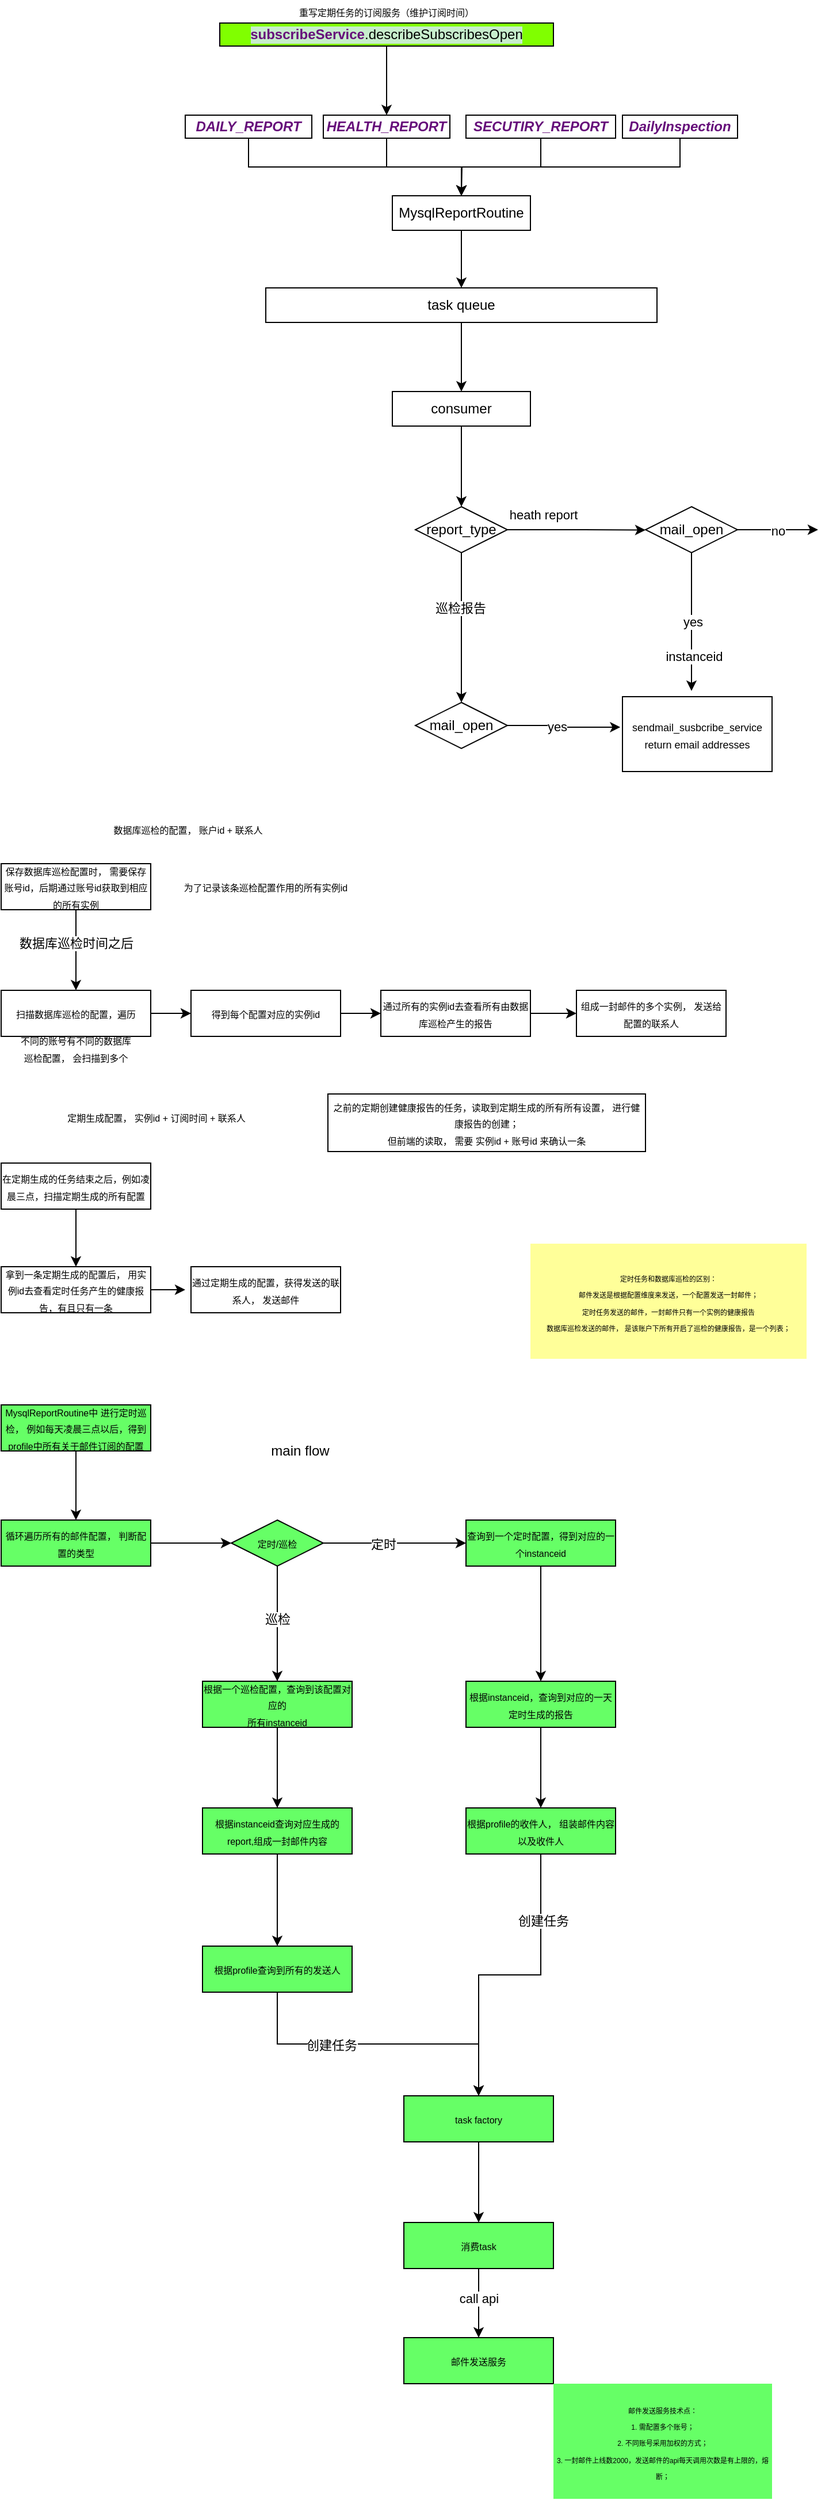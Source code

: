 <mxfile version="13.5.5" type="github">
  <diagram id="C5RBs43oDa-KdzZeNtuy" name="Page-1">
    <mxGraphModel dx="742" dy="1586" grid="1" gridSize="10" guides="1" tooltips="1" connect="1" arrows="1" fold="1" page="1" pageScale="1" pageWidth="827" pageHeight="1169" math="0" shadow="0">
      <root>
        <mxCell id="WIyWlLk6GJQsqaUBKTNV-0" />
        <mxCell id="WIyWlLk6GJQsqaUBKTNV-1" parent="WIyWlLk6GJQsqaUBKTNV-0" />
        <mxCell id="TqVi8izwRz0PIjWKsdhe-3" style="edgeStyle=orthogonalEdgeStyle;rounded=0;orthogonalLoop=1;jettySize=auto;html=1;exitX=0.5;exitY=1;exitDx=0;exitDy=0;entryX=0.5;entryY=0;entryDx=0;entryDy=0;" edge="1" parent="WIyWlLk6GJQsqaUBKTNV-1" source="TqVi8izwRz0PIjWKsdhe-0" target="TqVi8izwRz0PIjWKsdhe-2">
          <mxGeometry relative="1" as="geometry">
            <mxPoint x="330.111" y="220" as="targetPoint" />
            <Array as="points" />
          </mxGeometry>
        </mxCell>
        <mxCell id="TqVi8izwRz0PIjWKsdhe-0" value="MysqlReportRoutine" style="rounded=0;whiteSpace=wrap;html=1;" vertex="1" parent="WIyWlLk6GJQsqaUBKTNV-1">
          <mxGeometry x="350" y="150" width="120" height="30" as="geometry" />
        </mxCell>
        <mxCell id="TqVi8izwRz0PIjWKsdhe-18" style="edgeStyle=orthogonalEdgeStyle;rounded=0;orthogonalLoop=1;jettySize=auto;html=1;exitX=0.5;exitY=1;exitDx=0;exitDy=0;entryX=0.5;entryY=0;entryDx=0;entryDy=0;" edge="1" parent="WIyWlLk6GJQsqaUBKTNV-1" source="TqVi8izwRz0PIjWKsdhe-2" target="TqVi8izwRz0PIjWKsdhe-17">
          <mxGeometry relative="1" as="geometry" />
        </mxCell>
        <mxCell id="TqVi8izwRz0PIjWKsdhe-2" value="task queue" style="rounded=0;whiteSpace=wrap;html=1;" vertex="1" parent="WIyWlLk6GJQsqaUBKTNV-1">
          <mxGeometry x="240" y="230" width="340" height="30" as="geometry" />
        </mxCell>
        <mxCell id="TqVi8izwRz0PIjWKsdhe-12" style="edgeStyle=orthogonalEdgeStyle;rounded=0;orthogonalLoop=1;jettySize=auto;html=1;exitX=0.5;exitY=1;exitDx=0;exitDy=0;entryX=0.5;entryY=0;entryDx=0;entryDy=0;" edge="1" parent="WIyWlLk6GJQsqaUBKTNV-1" source="TqVi8izwRz0PIjWKsdhe-4" target="TqVi8izwRz0PIjWKsdhe-0">
          <mxGeometry relative="1" as="geometry" />
        </mxCell>
        <mxCell id="TqVi8izwRz0PIjWKsdhe-4" value="&lt;font color=&quot;#660e7a&quot;&gt;&lt;b&gt;&lt;i&gt;DAILY_REPORT&lt;/i&gt;&lt;/b&gt;&lt;/font&gt;" style="rounded=0;whiteSpace=wrap;html=1;" vertex="1" parent="WIyWlLk6GJQsqaUBKTNV-1">
          <mxGeometry x="170" y="80" width="110" height="20" as="geometry" />
        </mxCell>
        <mxCell id="TqVi8izwRz0PIjWKsdhe-15" style="edgeStyle=orthogonalEdgeStyle;rounded=0;orthogonalLoop=1;jettySize=auto;html=1;exitX=0.5;exitY=1;exitDx=0;exitDy=0;" edge="1" parent="WIyWlLk6GJQsqaUBKTNV-1" source="TqVi8izwRz0PIjWKsdhe-5" target="TqVi8izwRz0PIjWKsdhe-0">
          <mxGeometry relative="1" as="geometry" />
        </mxCell>
        <mxCell id="TqVi8izwRz0PIjWKsdhe-5" value="&lt;font color=&quot;#660e7a&quot;&gt;&lt;b&gt;&lt;i&gt;DailyInspection&lt;/i&gt;&lt;/b&gt;&lt;/font&gt;" style="rounded=0;whiteSpace=wrap;html=1;" vertex="1" parent="WIyWlLk6GJQsqaUBKTNV-1">
          <mxGeometry x="550" y="80" width="100" height="20" as="geometry" />
        </mxCell>
        <mxCell id="TqVi8izwRz0PIjWKsdhe-13" style="edgeStyle=orthogonalEdgeStyle;rounded=0;orthogonalLoop=1;jettySize=auto;html=1;exitX=0.5;exitY=1;exitDx=0;exitDy=0;" edge="1" parent="WIyWlLk6GJQsqaUBKTNV-1" source="TqVi8izwRz0PIjWKsdhe-6">
          <mxGeometry relative="1" as="geometry">
            <mxPoint x="410" y="150" as="targetPoint" />
          </mxGeometry>
        </mxCell>
        <mxCell id="TqVi8izwRz0PIjWKsdhe-6" value="&lt;font color=&quot;#660e7a&quot;&gt;&lt;b&gt;&lt;i&gt;HEALTH_REPORT&lt;/i&gt;&lt;/b&gt;&lt;/font&gt;" style="rounded=0;whiteSpace=wrap;html=1;" vertex="1" parent="WIyWlLk6GJQsqaUBKTNV-1">
          <mxGeometry x="290" y="80" width="110" height="20" as="geometry" />
        </mxCell>
        <mxCell id="TqVi8izwRz0PIjWKsdhe-14" style="edgeStyle=orthogonalEdgeStyle;rounded=0;orthogonalLoop=1;jettySize=auto;html=1;exitX=0.5;exitY=1;exitDx=0;exitDy=0;" edge="1" parent="WIyWlLk6GJQsqaUBKTNV-1" source="TqVi8izwRz0PIjWKsdhe-7" target="TqVi8izwRz0PIjWKsdhe-0">
          <mxGeometry relative="1" as="geometry">
            <mxPoint x="410" y="140" as="targetPoint" />
          </mxGeometry>
        </mxCell>
        <mxCell id="TqVi8izwRz0PIjWKsdhe-7" value="&lt;font color=&quot;#660e7a&quot;&gt;&lt;b&gt;&lt;i&gt;SECUTIRY_REPORT&lt;/i&gt;&lt;/b&gt;&lt;/font&gt;" style="rounded=0;whiteSpace=wrap;html=1;" vertex="1" parent="WIyWlLk6GJQsqaUBKTNV-1">
          <mxGeometry x="414" y="80" width="130" height="20" as="geometry" />
        </mxCell>
        <mxCell id="TqVi8izwRz0PIjWKsdhe-10" style="edgeStyle=orthogonalEdgeStyle;rounded=0;orthogonalLoop=1;jettySize=auto;html=1;exitX=0.5;exitY=1;exitDx=0;exitDy=0;entryX=0.5;entryY=0;entryDx=0;entryDy=0;" edge="1" parent="WIyWlLk6GJQsqaUBKTNV-1" source="TqVi8izwRz0PIjWKsdhe-9" target="TqVi8izwRz0PIjWKsdhe-6">
          <mxGeometry relative="1" as="geometry" />
        </mxCell>
        <mxCell id="TqVi8izwRz0PIjWKsdhe-9" value="&lt;pre style=&quot;background-color: rgb(199 , 237 , 204)&quot;&gt;&lt;font face=&quot;Helvetica&quot; style=&quot;font-size: 12px&quot;&gt;&lt;span style=&quot;color: rgb(102 , 14 , 122) ; font-weight: bold&quot;&gt;subscribeService&lt;/span&gt;.describeSubscribesOpen&lt;/font&gt;&lt;/pre&gt;" style="rounded=0;whiteSpace=wrap;html=1;fillColor=#80FF00;" vertex="1" parent="WIyWlLk6GJQsqaUBKTNV-1">
          <mxGeometry x="200" width="290" height="20" as="geometry" />
        </mxCell>
        <mxCell id="TqVi8izwRz0PIjWKsdhe-11" value="&lt;font style=&quot;font-size: 8px&quot;&gt;重写定期任务的订阅服务（维护订阅时间）&lt;/font&gt;" style="text;html=1;strokeColor=none;fillColor=none;align=center;verticalAlign=middle;whiteSpace=wrap;rounded=0;" vertex="1" parent="WIyWlLk6GJQsqaUBKTNV-1">
          <mxGeometry x="260" y="-20" width="170" height="20" as="geometry" />
        </mxCell>
        <mxCell id="TqVi8izwRz0PIjWKsdhe-20" style="edgeStyle=orthogonalEdgeStyle;rounded=0;orthogonalLoop=1;jettySize=auto;html=1;exitX=0.5;exitY=1;exitDx=0;exitDy=0;entryX=0.5;entryY=0;entryDx=0;entryDy=0;" edge="1" parent="WIyWlLk6GJQsqaUBKTNV-1" source="TqVi8izwRz0PIjWKsdhe-17" target="TqVi8izwRz0PIjWKsdhe-19">
          <mxGeometry relative="1" as="geometry" />
        </mxCell>
        <mxCell id="TqVi8izwRz0PIjWKsdhe-17" value="consumer" style="rounded=0;whiteSpace=wrap;html=1;" vertex="1" parent="WIyWlLk6GJQsqaUBKTNV-1">
          <mxGeometry x="350" y="320" width="120" height="30" as="geometry" />
        </mxCell>
        <mxCell id="TqVi8izwRz0PIjWKsdhe-21" style="edgeStyle=orthogonalEdgeStyle;rounded=0;orthogonalLoop=1;jettySize=auto;html=1;exitX=0.5;exitY=1;exitDx=0;exitDy=0;" edge="1" parent="WIyWlLk6GJQsqaUBKTNV-1" source="TqVi8izwRz0PIjWKsdhe-19">
          <mxGeometry relative="1" as="geometry">
            <mxPoint x="410" y="590" as="targetPoint" />
          </mxGeometry>
        </mxCell>
        <mxCell id="TqVi8izwRz0PIjWKsdhe-24" value="巡检报告" style="edgeLabel;html=1;align=center;verticalAlign=middle;resizable=0;points=[];" vertex="1" connectable="0" parent="TqVi8izwRz0PIjWKsdhe-21">
          <mxGeometry x="-0.265" y="-1" relative="1" as="geometry">
            <mxPoint as="offset" />
          </mxGeometry>
        </mxCell>
        <mxCell id="TqVi8izwRz0PIjWKsdhe-27" style="edgeStyle=orthogonalEdgeStyle;rounded=0;orthogonalLoop=1;jettySize=auto;html=1;exitX=1;exitY=0.5;exitDx=0;exitDy=0;" edge="1" parent="WIyWlLk6GJQsqaUBKTNV-1" source="TqVi8izwRz0PIjWKsdhe-19">
          <mxGeometry relative="1" as="geometry">
            <mxPoint x="570" y="440.286" as="targetPoint" />
          </mxGeometry>
        </mxCell>
        <mxCell id="TqVi8izwRz0PIjWKsdhe-28" value="heath report" style="edgeLabel;html=1;align=center;verticalAlign=middle;resizable=0;points=[];" vertex="1" connectable="0" parent="TqVi8izwRz0PIjWKsdhe-27">
          <mxGeometry x="0.002" y="-14" relative="1" as="geometry">
            <mxPoint x="-15" y="-14" as="offset" />
          </mxGeometry>
        </mxCell>
        <mxCell id="TqVi8izwRz0PIjWKsdhe-19" value="report_type" style="rhombus;whiteSpace=wrap;html=1;fillColor=#FFFFFF;" vertex="1" parent="WIyWlLk6GJQsqaUBKTNV-1">
          <mxGeometry x="370" y="420" width="80" height="40" as="geometry" />
        </mxCell>
        <mxCell id="TqVi8izwRz0PIjWKsdhe-30" value="no" style="edgeStyle=orthogonalEdgeStyle;rounded=0;orthogonalLoop=1;jettySize=auto;html=1;" edge="1" parent="WIyWlLk6GJQsqaUBKTNV-1" source="TqVi8izwRz0PIjWKsdhe-29">
          <mxGeometry relative="1" as="geometry">
            <mxPoint x="720" y="440" as="targetPoint" />
          </mxGeometry>
        </mxCell>
        <mxCell id="TqVi8izwRz0PIjWKsdhe-31" value="yes" style="edgeStyle=orthogonalEdgeStyle;rounded=0;orthogonalLoop=1;jettySize=auto;html=1;exitX=0.5;exitY=1;exitDx=0;exitDy=0;" edge="1" parent="WIyWlLk6GJQsqaUBKTNV-1" source="TqVi8izwRz0PIjWKsdhe-29">
          <mxGeometry relative="1" as="geometry">
            <mxPoint x="610" y="580" as="targetPoint" />
          </mxGeometry>
        </mxCell>
        <mxCell id="TqVi8izwRz0PIjWKsdhe-38" value="instanceid" style="edgeLabel;html=1;align=center;verticalAlign=middle;resizable=0;points=[];" vertex="1" connectable="0" parent="TqVi8izwRz0PIjWKsdhe-31">
          <mxGeometry x="0.5" y="2" relative="1" as="geometry">
            <mxPoint as="offset" />
          </mxGeometry>
        </mxCell>
        <mxCell id="TqVi8izwRz0PIjWKsdhe-29" value="mail_open" style="rhombus;whiteSpace=wrap;html=1;fillColor=#FFFFFF;" vertex="1" parent="WIyWlLk6GJQsqaUBKTNV-1">
          <mxGeometry x="570" y="420" width="80" height="40" as="geometry" />
        </mxCell>
        <mxCell id="TqVi8izwRz0PIjWKsdhe-36" style="edgeStyle=orthogonalEdgeStyle;rounded=0;orthogonalLoop=1;jettySize=auto;html=1;exitX=1;exitY=0.5;exitDx=0;exitDy=0;entryX=-0.014;entryY=0.407;entryDx=0;entryDy=0;entryPerimeter=0;" edge="1" parent="WIyWlLk6GJQsqaUBKTNV-1" source="TqVi8izwRz0PIjWKsdhe-32" target="TqVi8izwRz0PIjWKsdhe-35">
          <mxGeometry relative="1" as="geometry" />
        </mxCell>
        <mxCell id="TqVi8izwRz0PIjWKsdhe-37" value="yes" style="edgeLabel;html=1;align=center;verticalAlign=middle;resizable=0;points=[];" vertex="1" connectable="0" parent="TqVi8izwRz0PIjWKsdhe-36">
          <mxGeometry x="-0.133" y="-1" relative="1" as="geometry">
            <mxPoint as="offset" />
          </mxGeometry>
        </mxCell>
        <mxCell id="TqVi8izwRz0PIjWKsdhe-32" value="mail_open" style="rhombus;whiteSpace=wrap;html=1;fillColor=#FFFFFF;" vertex="1" parent="WIyWlLk6GJQsqaUBKTNV-1">
          <mxGeometry x="370" y="590" width="80" height="40" as="geometry" />
        </mxCell>
        <mxCell id="TqVi8izwRz0PIjWKsdhe-35" value="&lt;font style=&quot;font-size: 9px&quot;&gt;sendmail_susbcribe_service&lt;br&gt;return email addresses&lt;br&gt;&lt;/font&gt;" style="rounded=0;whiteSpace=wrap;html=1;fillColor=#FFFFFF;" vertex="1" parent="WIyWlLk6GJQsqaUBKTNV-1">
          <mxGeometry x="550" y="585" width="130" height="65" as="geometry" />
        </mxCell>
        <mxCell id="TqVi8izwRz0PIjWKsdhe-45" style="edgeStyle=orthogonalEdgeStyle;rounded=0;orthogonalLoop=1;jettySize=auto;html=1;exitX=1;exitY=0.5;exitDx=0;exitDy=0;entryX=0;entryY=0.5;entryDx=0;entryDy=0;" edge="1" parent="WIyWlLk6GJQsqaUBKTNV-1" source="TqVi8izwRz0PIjWKsdhe-40" target="TqVi8izwRz0PIjWKsdhe-41">
          <mxGeometry relative="1" as="geometry" />
        </mxCell>
        <mxCell id="TqVi8izwRz0PIjWKsdhe-40" value="&lt;font style=&quot;font-size: 8px&quot;&gt;扫描数据库巡检的配置，遍历&lt;/font&gt;" style="rounded=0;whiteSpace=wrap;html=1;fillColor=#FFFFFF;" vertex="1" parent="WIyWlLk6GJQsqaUBKTNV-1">
          <mxGeometry x="10" y="840" width="130" height="40" as="geometry" />
        </mxCell>
        <mxCell id="TqVi8izwRz0PIjWKsdhe-49" style="edgeStyle=orthogonalEdgeStyle;rounded=0;orthogonalLoop=1;jettySize=auto;html=1;" edge="1" parent="WIyWlLk6GJQsqaUBKTNV-1" source="TqVi8izwRz0PIjWKsdhe-41">
          <mxGeometry relative="1" as="geometry">
            <mxPoint x="340" y="860" as="targetPoint" />
          </mxGeometry>
        </mxCell>
        <mxCell id="TqVi8izwRz0PIjWKsdhe-41" value="&lt;font style=&quot;font-size: 8px&quot;&gt;得到每个配置对应的实例id&lt;/font&gt;" style="rounded=0;whiteSpace=wrap;html=1;fillColor=#FFFFFF;" vertex="1" parent="WIyWlLk6GJQsqaUBKTNV-1">
          <mxGeometry x="175" y="840" width="130" height="40" as="geometry" />
        </mxCell>
        <mxCell id="TqVi8izwRz0PIjWKsdhe-43" style="edgeStyle=orthogonalEdgeStyle;rounded=0;orthogonalLoop=1;jettySize=auto;html=1;entryX=0.5;entryY=0;entryDx=0;entryDy=0;" edge="1" parent="WIyWlLk6GJQsqaUBKTNV-1" source="TqVi8izwRz0PIjWKsdhe-42" target="TqVi8izwRz0PIjWKsdhe-40">
          <mxGeometry relative="1" as="geometry" />
        </mxCell>
        <mxCell id="TqVi8izwRz0PIjWKsdhe-44" value="数据库巡检时间之后" style="edgeLabel;html=1;align=center;verticalAlign=middle;resizable=0;points=[];" vertex="1" connectable="0" parent="TqVi8izwRz0PIjWKsdhe-43">
          <mxGeometry x="-0.167" relative="1" as="geometry">
            <mxPoint as="offset" />
          </mxGeometry>
        </mxCell>
        <mxCell id="TqVi8izwRz0PIjWKsdhe-42" value="&lt;font style=&quot;font-size: 8px&quot;&gt;保存数据库巡检配置时， 需要保存账号id，后期通过账号id获取到相应的所有实例&lt;/font&gt;" style="rounded=0;whiteSpace=wrap;html=1;fillColor=#FFFFFF;" vertex="1" parent="WIyWlLk6GJQsqaUBKTNV-1">
          <mxGeometry x="10" y="730" width="130" height="40" as="geometry" />
        </mxCell>
        <mxCell id="TqVi8izwRz0PIjWKsdhe-46" value="&lt;font style=&quot;font-size: 8px&quot;&gt;为了记录该条巡检配置作用的所有实例id&lt;/font&gt;" style="text;html=1;strokeColor=none;fillColor=none;align=center;verticalAlign=middle;whiteSpace=wrap;rounded=0;" vertex="1" parent="WIyWlLk6GJQsqaUBKTNV-1">
          <mxGeometry x="160" y="740" width="160" height="20" as="geometry" />
        </mxCell>
        <mxCell id="TqVi8izwRz0PIjWKsdhe-51" style="edgeStyle=orthogonalEdgeStyle;rounded=0;orthogonalLoop=1;jettySize=auto;html=1;exitX=1;exitY=0.5;exitDx=0;exitDy=0;entryX=0;entryY=0.5;entryDx=0;entryDy=0;" edge="1" parent="WIyWlLk6GJQsqaUBKTNV-1" source="TqVi8izwRz0PIjWKsdhe-47" target="TqVi8izwRz0PIjWKsdhe-50">
          <mxGeometry relative="1" as="geometry" />
        </mxCell>
        <mxCell id="TqVi8izwRz0PIjWKsdhe-47" value="&lt;span style=&quot;font-size: 8px&quot;&gt;通过所有的实例id去查看所有由数据库巡检产生的报告&lt;/span&gt;" style="rounded=0;whiteSpace=wrap;html=1;fillColor=#FFFFFF;" vertex="1" parent="WIyWlLk6GJQsqaUBKTNV-1">
          <mxGeometry x="340" y="840" width="130" height="40" as="geometry" />
        </mxCell>
        <mxCell id="TqVi8izwRz0PIjWKsdhe-50" value="&lt;span style=&quot;font-size: 8px&quot;&gt;组成一封邮件的多个实例， 发送给配置的联系人&lt;/span&gt;" style="rounded=0;whiteSpace=wrap;html=1;fillColor=#FFFFFF;" vertex="1" parent="WIyWlLk6GJQsqaUBKTNV-1">
          <mxGeometry x="510" y="840" width="130" height="40" as="geometry" />
        </mxCell>
        <mxCell id="TqVi8izwRz0PIjWKsdhe-52" value="&lt;font style=&quot;font-size: 8px&quot;&gt;不同的账号有不同的数据库巡检配置， 会扫描到多个&lt;/font&gt;" style="text;html=1;strokeColor=none;fillColor=none;align=center;verticalAlign=middle;whiteSpace=wrap;rounded=0;" vertex="1" parent="WIyWlLk6GJQsqaUBKTNV-1">
          <mxGeometry x="25" y="880" width="100" height="20" as="geometry" />
        </mxCell>
        <mxCell id="TqVi8izwRz0PIjWKsdhe-53" value="&lt;font style=&quot;font-size: 8px&quot;&gt;定期生成配置， 实例id + 订阅时间 + 联系人&lt;/font&gt;" style="text;html=1;strokeColor=none;fillColor=none;align=center;verticalAlign=middle;whiteSpace=wrap;rounded=0;" vertex="1" parent="WIyWlLk6GJQsqaUBKTNV-1">
          <mxGeometry x="20" y="930" width="250" height="40" as="geometry" />
        </mxCell>
        <mxCell id="TqVi8izwRz0PIjWKsdhe-54" value="&lt;font style=&quot;font-size: 8px&quot;&gt;之前的定期创建健康报告的任务，读取到定期生成的所有所有设置， 进行健康报告的创建；&lt;br&gt;但前端的读取， 需要 实例id + 账号id 来确认一条&lt;br&gt;&lt;/font&gt;" style="rounded=0;whiteSpace=wrap;html=1;fillColor=#FFFFFF;" vertex="1" parent="WIyWlLk6GJQsqaUBKTNV-1">
          <mxGeometry x="294" y="930" width="276" height="50" as="geometry" />
        </mxCell>
        <mxCell id="TqVi8izwRz0PIjWKsdhe-55" value="&lt;span style=&quot;font-size: 8px&quot;&gt;数据库巡检的配置， 账户id + 联系人&lt;/span&gt;" style="text;html=1;strokeColor=none;fillColor=none;align=center;verticalAlign=middle;whiteSpace=wrap;rounded=0;" vertex="1" parent="WIyWlLk6GJQsqaUBKTNV-1">
          <mxGeometry x="55" y="690" width="235" height="20" as="geometry" />
        </mxCell>
        <mxCell id="TqVi8izwRz0PIjWKsdhe-61" style="edgeStyle=orthogonalEdgeStyle;rounded=0;orthogonalLoop=1;jettySize=auto;html=1;exitX=0.5;exitY=1;exitDx=0;exitDy=0;" edge="1" parent="WIyWlLk6GJQsqaUBKTNV-1" source="TqVi8izwRz0PIjWKsdhe-57" target="TqVi8izwRz0PIjWKsdhe-58">
          <mxGeometry relative="1" as="geometry" />
        </mxCell>
        <mxCell id="TqVi8izwRz0PIjWKsdhe-57" value="&lt;font style=&quot;font-size: 8px&quot;&gt;在定期生成的任务结束之后，例如凌晨三点，扫描定期生成的所有配置&lt;/font&gt;" style="rounded=0;whiteSpace=wrap;html=1;fillColor=#FFFFFF;" vertex="1" parent="WIyWlLk6GJQsqaUBKTNV-1">
          <mxGeometry x="10" y="990" width="130" height="40" as="geometry" />
        </mxCell>
        <mxCell id="TqVi8izwRz0PIjWKsdhe-62" style="edgeStyle=orthogonalEdgeStyle;rounded=0;orthogonalLoop=1;jettySize=auto;html=1;exitX=1;exitY=0.5;exitDx=0;exitDy=0;" edge="1" parent="WIyWlLk6GJQsqaUBKTNV-1" source="TqVi8izwRz0PIjWKsdhe-58">
          <mxGeometry relative="1" as="geometry">
            <mxPoint x="170" y="1100.286" as="targetPoint" />
          </mxGeometry>
        </mxCell>
        <mxCell id="TqVi8izwRz0PIjWKsdhe-58" value="&lt;font style=&quot;font-size: 8px&quot;&gt;拿到一条定期生成的配置后， 用实例id去查看定时任务产生的健康报告，有且只有一条&lt;/font&gt;" style="rounded=0;whiteSpace=wrap;html=1;fillColor=#FFFFFF;" vertex="1" parent="WIyWlLk6GJQsqaUBKTNV-1">
          <mxGeometry x="10" y="1080" width="130" height="40" as="geometry" />
        </mxCell>
        <mxCell id="TqVi8izwRz0PIjWKsdhe-59" value="&lt;span style=&quot;font-size: 8px&quot;&gt;通过定期生成的配置，获得发送的联系人， 发送邮件&lt;/span&gt;" style="rounded=0;whiteSpace=wrap;html=1;fillColor=#FFFFFF;" vertex="1" parent="WIyWlLk6GJQsqaUBKTNV-1">
          <mxGeometry x="175" y="1080" width="130" height="40" as="geometry" />
        </mxCell>
        <mxCell id="TqVi8izwRz0PIjWKsdhe-63" value="&lt;font&gt;&lt;font style=&quot;font-size: 6px&quot;&gt;定时任务和数据库巡检的区别：&lt;br&gt;邮件发送是根据配置维度来发送，一个配置发送一封邮件；&lt;br&gt;定时任务发送的邮件，一封邮件只有一个实例的健康报告&lt;br&gt;数据库巡检发送的邮件， 是该账户下所有开启了巡检的健康报告，是一个列表；&lt;/font&gt;&lt;br&gt;&lt;/font&gt;" style="text;html=1;strokeColor=none;fillColor=#FFFF99;align=center;verticalAlign=middle;whiteSpace=wrap;rounded=0;" vertex="1" parent="WIyWlLk6GJQsqaUBKTNV-1">
          <mxGeometry x="470" y="1060" width="240" height="100" as="geometry" />
        </mxCell>
        <mxCell id="TqVi8izwRz0PIjWKsdhe-68" style="edgeStyle=orthogonalEdgeStyle;rounded=0;orthogonalLoop=1;jettySize=auto;html=1;entryX=0.5;entryY=0;entryDx=0;entryDy=0;fillColor=#66FF66;" edge="1" parent="WIyWlLk6GJQsqaUBKTNV-1" source="TqVi8izwRz0PIjWKsdhe-66" target="TqVi8izwRz0PIjWKsdhe-67">
          <mxGeometry relative="1" as="geometry">
            <mxPoint x="75" y="1290" as="targetPoint" />
          </mxGeometry>
        </mxCell>
        <mxCell id="TqVi8izwRz0PIjWKsdhe-66" value="&lt;span style=&quot;font-size: 8px&quot;&gt;MysqlReportRoutine中 进行定时巡检， 例如每天凌晨三点以后，得到profile中所有关于邮件订阅的配置&lt;/span&gt;" style="rounded=0;whiteSpace=wrap;html=1;fillColor=#66FF66;" vertex="1" parent="WIyWlLk6GJQsqaUBKTNV-1">
          <mxGeometry x="10" y="1200" width="130" height="40" as="geometry" />
        </mxCell>
        <mxCell id="TqVi8izwRz0PIjWKsdhe-71" style="edgeStyle=orthogonalEdgeStyle;rounded=0;orthogonalLoop=1;jettySize=auto;html=1;exitX=1;exitY=0.5;exitDx=0;exitDy=0;entryX=0;entryY=0.5;entryDx=0;entryDy=0;fillColor=#66FF66;" edge="1" parent="WIyWlLk6GJQsqaUBKTNV-1" source="TqVi8izwRz0PIjWKsdhe-67" target="TqVi8izwRz0PIjWKsdhe-70">
          <mxGeometry relative="1" as="geometry" />
        </mxCell>
        <mxCell id="TqVi8izwRz0PIjWKsdhe-67" value="&lt;span style=&quot;font-size: 8px&quot;&gt;循环遍历所有的邮件配置， 判断配置的类型&lt;/span&gt;" style="rounded=0;whiteSpace=wrap;html=1;fillColor=#66FF66;" vertex="1" parent="WIyWlLk6GJQsqaUBKTNV-1">
          <mxGeometry x="10" y="1300" width="130" height="40" as="geometry" />
        </mxCell>
        <mxCell id="TqVi8izwRz0PIjWKsdhe-73" style="edgeStyle=orthogonalEdgeStyle;rounded=0;orthogonalLoop=1;jettySize=auto;html=1;exitX=0.5;exitY=1;exitDx=0;exitDy=0;entryX=0.5;entryY=0;entryDx=0;entryDy=0;fillColor=#66FF66;" edge="1" parent="WIyWlLk6GJQsqaUBKTNV-1" source="TqVi8izwRz0PIjWKsdhe-70" target="TqVi8izwRz0PIjWKsdhe-72">
          <mxGeometry relative="1" as="geometry" />
        </mxCell>
        <mxCell id="TqVi8izwRz0PIjWKsdhe-74" value="巡检" style="edgeLabel;html=1;align=center;verticalAlign=middle;resizable=0;points=[];fillColor=#66FF66;" vertex="1" connectable="0" parent="TqVi8izwRz0PIjWKsdhe-73">
          <mxGeometry x="-0.091" relative="1" as="geometry">
            <mxPoint as="offset" />
          </mxGeometry>
        </mxCell>
        <mxCell id="TqVi8izwRz0PIjWKsdhe-85" style="edgeStyle=orthogonalEdgeStyle;rounded=0;orthogonalLoop=1;jettySize=auto;html=1;exitX=1;exitY=0.5;exitDx=0;exitDy=0;entryX=0;entryY=0.5;entryDx=0;entryDy=0;fillColor=#66FF66;" edge="1" parent="WIyWlLk6GJQsqaUBKTNV-1" source="TqVi8izwRz0PIjWKsdhe-70" target="TqVi8izwRz0PIjWKsdhe-83">
          <mxGeometry relative="1" as="geometry" />
        </mxCell>
        <mxCell id="TqVi8izwRz0PIjWKsdhe-86" value="定时" style="edgeLabel;html=1;align=center;verticalAlign=middle;resizable=0;points=[];fillColor=#66FF66;" vertex="1" connectable="0" parent="TqVi8izwRz0PIjWKsdhe-85">
          <mxGeometry x="-0.171" y="-1" relative="1" as="geometry">
            <mxPoint as="offset" />
          </mxGeometry>
        </mxCell>
        <mxCell id="TqVi8izwRz0PIjWKsdhe-70" value="&lt;font style=&quot;font-size: 8px&quot;&gt;定时/巡检&lt;/font&gt;" style="rhombus;whiteSpace=wrap;html=1;fillColor=#66FF66;" vertex="1" parent="WIyWlLk6GJQsqaUBKTNV-1">
          <mxGeometry x="210" y="1300" width="80" height="40" as="geometry" />
        </mxCell>
        <mxCell id="TqVi8izwRz0PIjWKsdhe-77" style="edgeStyle=orthogonalEdgeStyle;rounded=0;orthogonalLoop=1;jettySize=auto;html=1;entryX=0.5;entryY=0;entryDx=0;entryDy=0;fillColor=#66FF66;" edge="1" parent="WIyWlLk6GJQsqaUBKTNV-1" source="TqVi8izwRz0PIjWKsdhe-72" target="TqVi8izwRz0PIjWKsdhe-75">
          <mxGeometry relative="1" as="geometry" />
        </mxCell>
        <mxCell id="TqVi8izwRz0PIjWKsdhe-72" value="&lt;span style=&quot;font-size: 8px&quot;&gt;根据一个巡检配置，查询到该配置对应的&lt;/span&gt;&lt;span style=&quot;color: rgba(0 , 0 , 0 , 0) ; font-family: monospace ; font-size: 0px&quot;&gt;%3CmxGraphModel%3E%3Croot%3E%3CmxCell%20id%3D%220%22%2F%3E%3CmxCell%20id%3D%221%22%20parent%3D%220%22%2F%3E%3CmxCell%20id%3D%222%22%20value%3D%22%26lt%3Bspan%20style%3D%26quot%3Bfont-size%3A%208px%26quot%3B%26gt%3B%E5%BE%AA%E7%8E%AF%E9%81%8D%E5%8E%86%E6%89%80%E6%9C%89%E7%9A%84%E9%82%AE%E4%BB%B6%E9%85%8D%E7%BD%AE%EF%BC%8C%20%E5%88%A4%E6%96%AD%E9%85%8D%E7%BD%AE%E7%9A%84%E7%B1%BB%E5%9E%8B%26lt%3B%2Fspan%26gt%3B%22%20style%3D%22rounded%3D0%3BwhiteSpace%3Dwrap%3Bhtml%3D1%3BfillColor%3D%23FFFFFF%3B%22%20vertex%3D%221%22%20parent%3D%221%22%3E%3CmxGeometry%20x%3D%2210%22%20y%3D%221300%22%20width%3D%22130%22%20height%3D%2240%22%20as%3D%22geometry%22%2F%3E%3C%2FmxCell%3E%3C%2Froot%3E%3C%2FmxGraphModel%3E&lt;/span&gt;&lt;span style=&quot;font-size: 8px&quot;&gt;&lt;br&gt;所有instanceid&lt;/span&gt;" style="rounded=0;whiteSpace=wrap;html=1;fillColor=#66FF66;" vertex="1" parent="WIyWlLk6GJQsqaUBKTNV-1">
          <mxGeometry x="185" y="1440" width="130" height="40" as="geometry" />
        </mxCell>
        <mxCell id="TqVi8izwRz0PIjWKsdhe-78" style="edgeStyle=orthogonalEdgeStyle;rounded=0;orthogonalLoop=1;jettySize=auto;html=1;entryX=0.5;entryY=0;entryDx=0;entryDy=0;fillColor=#66FF66;" edge="1" parent="WIyWlLk6GJQsqaUBKTNV-1" source="TqVi8izwRz0PIjWKsdhe-75" target="TqVi8izwRz0PIjWKsdhe-76">
          <mxGeometry relative="1" as="geometry" />
        </mxCell>
        <mxCell id="TqVi8izwRz0PIjWKsdhe-75" value="&lt;span style=&quot;font-size: 8px&quot;&gt;根据instanceid查询对应生成的report,组成一封邮件内容&lt;/span&gt;&lt;span style=&quot;color: rgba(0 , 0 , 0 , 0) ; font-family: monospace ; font-size: 0px&quot;&gt;%3CmxGraphModel%3E%3Croot%3E%3CmxCell%20id%3D%220%22%2F%3E%3CmxCell%20id%3D%221%22%20parent%3D%220%22%2F%3E%3CmxCell%20id%3D%222%22%20value%3D%22%26lt%3Bspan%20style%3D%26quot%3Bfont-size%3A%208px%26quot%3B%26gt%3B%E6%A0%B9%E6%8D%AE%E4%B8%80%E4%B8%AA%E5%B7%A1%E6%A3%80%E9%85%8D%E7%BD%AE%EF%BC%8C%E6%9F%A5%E8%AF%A2%E5%88%B0%E8%AF%A5%E9%85%8D%E7%BD%AE%E5%AF%B9%E5%BA%94%E7%9A%84%26lt%3B%2Fspan%26gt%3B%26lt%3Bspan%20style%3D%26quot%3Bcolor%3A%20rgba(0%20%2C%200%20%2C%200%20%2C%200)%20%3B%20font-family%3A%20monospace%20%3B%20font-size%3A%200px%26quot%3B%26gt%3B%253CmxGraphModel%253E%253Croot%253E%253CmxCell%2520id%253D%25220%2522%252F%253E%253CmxCell%2520id%253D%25221%2522%2520parent%253D%25220%2522%252F%253E%253CmxCell%2520id%253D%25222%2522%2520value%253D%2522%2526lt%253Bspan%2520style%253D%2526quot%253Bfont-size%253A%25208px%2526quot%253B%2526gt%253B%25E5%25BE%25AA%25E7%258E%25AF%25E9%2581%258D%25E5%258E%2586%25E6%2589%2580%25E6%259C%2589%25E7%259A%2584%25E9%2582%25AE%25E4%25BB%25B6%25E9%2585%258D%25E7%25BD%25AE%25EF%25BC%258C%2520%25E5%2588%25A4%25E6%2596%25AD%25E9%2585%258D%25E7%25BD%25AE%25E7%259A%2584%25E7%25B1%25BB%25E5%259E%258B%2526lt%253B%252Fspan%2526gt%253B%2522%2520style%253D%2522rounded%253D0%253BwhiteSpace%253Dwrap%253Bhtml%253D1%253BfillColor%253D%2523FFFFFF%253B%2522%2520vertex%253D%25221%2522%2520parent%253D%25221%2522%253E%253CmxGeometry%2520x%253D%252210%2522%2520y%253D%25221300%2522%2520width%253D%2522130%2522%2520height%253D%252240%2522%2520as%253D%2522geometry%2522%252F%253E%253C%252FmxCell%253E%253C%252Froot%253E%253C%252FmxGraphModel%253E%26lt%3B%2Fspan%26gt%3B%26lt%3Bspan%20style%3D%26quot%3Bfont-size%3A%208px%26quot%3B%26gt%3B%26lt%3Bbr%26gt%3B%E6%89%80%E6%9C%89instanceid%26lt%3B%2Fspan%26gt%3B%22%20style%3D%22rounded%3D0%3BwhiteSpace%3Dwrap%3Bhtml%3D1%3BfillColor%3D%23FFFFFF%3B%22%20vertex%3D%221%22%20parent%3D%221%22%3E%3CmxGeometry%20x%3D%22185%22%20y%3D%221440%22%20width%3D%22130%22%20height%3D%2240%22%20as%3D%22geometry%22%2F%3E%3C%2FmxCell%3E%3C%2Froot%3E%3C%2FmxGraphModel%3E&lt;/span&gt;" style="rounded=0;whiteSpace=wrap;html=1;fillColor=#66FF66;" vertex="1" parent="WIyWlLk6GJQsqaUBKTNV-1">
          <mxGeometry x="185" y="1550" width="130" height="40" as="geometry" />
        </mxCell>
        <mxCell id="TqVi8izwRz0PIjWKsdhe-81" style="edgeStyle=orthogonalEdgeStyle;rounded=0;orthogonalLoop=1;jettySize=auto;html=1;exitX=0.5;exitY=1;exitDx=0;exitDy=0;entryX=0.5;entryY=0;entryDx=0;entryDy=0;fillColor=#66FF66;" edge="1" parent="WIyWlLk6GJQsqaUBKTNV-1" source="TqVi8izwRz0PIjWKsdhe-76" target="TqVi8izwRz0PIjWKsdhe-80">
          <mxGeometry relative="1" as="geometry" />
        </mxCell>
        <mxCell id="TqVi8izwRz0PIjWKsdhe-82" value="创建任务" style="edgeLabel;html=1;align=center;verticalAlign=middle;resizable=0;points=[];fillColor=#66FF66;" vertex="1" connectable="0" parent="TqVi8izwRz0PIjWKsdhe-81">
          <mxGeometry x="-0.311" y="-1" relative="1" as="geometry">
            <mxPoint as="offset" />
          </mxGeometry>
        </mxCell>
        <mxCell id="TqVi8izwRz0PIjWKsdhe-76" value="&lt;span style=&quot;font-size: 8px&quot;&gt;根据profile查询到所有的发送人&lt;/span&gt;" style="rounded=0;whiteSpace=wrap;html=1;fillColor=#66FF66;" vertex="1" parent="WIyWlLk6GJQsqaUBKTNV-1">
          <mxGeometry x="185" y="1670" width="130" height="40" as="geometry" />
        </mxCell>
        <mxCell id="TqVi8izwRz0PIjWKsdhe-79" value="&lt;span style=&quot;font-size: 8px&quot;&gt;邮件发送服务&lt;/span&gt;" style="rounded=0;whiteSpace=wrap;html=1;fillColor=#66FF66;" vertex="1" parent="WIyWlLk6GJQsqaUBKTNV-1">
          <mxGeometry x="360" y="2010" width="130" height="40" as="geometry" />
        </mxCell>
        <mxCell id="TqVi8izwRz0PIjWKsdhe-97" style="edgeStyle=orthogonalEdgeStyle;rounded=0;orthogonalLoop=1;jettySize=auto;html=1;exitX=0.5;exitY=1;exitDx=0;exitDy=0;entryX=0.5;entryY=0;entryDx=0;entryDy=0;fillColor=#66FF66;" edge="1" parent="WIyWlLk6GJQsqaUBKTNV-1" source="TqVi8izwRz0PIjWKsdhe-80" target="TqVi8izwRz0PIjWKsdhe-96">
          <mxGeometry relative="1" as="geometry" />
        </mxCell>
        <mxCell id="TqVi8izwRz0PIjWKsdhe-80" value="&lt;span style=&quot;font-size: 8px&quot;&gt;task factory&lt;/span&gt;" style="rounded=0;whiteSpace=wrap;html=1;fillColor=#66FF66;" vertex="1" parent="WIyWlLk6GJQsqaUBKTNV-1">
          <mxGeometry x="360" y="1800" width="130" height="40" as="geometry" />
        </mxCell>
        <mxCell id="TqVi8izwRz0PIjWKsdhe-89" style="edgeStyle=orthogonalEdgeStyle;rounded=0;orthogonalLoop=1;jettySize=auto;html=1;exitX=0.5;exitY=1;exitDx=0;exitDy=0;entryX=0.5;entryY=0;entryDx=0;entryDy=0;fillColor=#66FF66;" edge="1" parent="WIyWlLk6GJQsqaUBKTNV-1" source="TqVi8izwRz0PIjWKsdhe-83" target="TqVi8izwRz0PIjWKsdhe-87">
          <mxGeometry relative="1" as="geometry" />
        </mxCell>
        <mxCell id="TqVi8izwRz0PIjWKsdhe-83" value="&lt;span style=&quot;font-size: 8px&quot;&gt;查询到一个定时配置，得到对应的一个instanceid&lt;/span&gt;" style="rounded=0;whiteSpace=wrap;html=1;fillColor=#66FF66;" vertex="1" parent="WIyWlLk6GJQsqaUBKTNV-1">
          <mxGeometry x="414" y="1300" width="130" height="40" as="geometry" />
        </mxCell>
        <mxCell id="TqVi8izwRz0PIjWKsdhe-91" style="edgeStyle=orthogonalEdgeStyle;rounded=0;orthogonalLoop=1;jettySize=auto;html=1;exitX=0.5;exitY=1;exitDx=0;exitDy=0;entryX=0.5;entryY=0;entryDx=0;entryDy=0;fillColor=#66FF66;" edge="1" parent="WIyWlLk6GJQsqaUBKTNV-1" source="TqVi8izwRz0PIjWKsdhe-87" target="TqVi8izwRz0PIjWKsdhe-88">
          <mxGeometry relative="1" as="geometry" />
        </mxCell>
        <mxCell id="TqVi8izwRz0PIjWKsdhe-87" value="&lt;span style=&quot;font-size: 8px&quot;&gt;根据instanceid，查询到对应的一天定时生成的报告&lt;/span&gt;" style="rounded=0;whiteSpace=wrap;html=1;fillColor=#66FF66;" vertex="1" parent="WIyWlLk6GJQsqaUBKTNV-1">
          <mxGeometry x="414" y="1440" width="130" height="40" as="geometry" />
        </mxCell>
        <mxCell id="TqVi8izwRz0PIjWKsdhe-94" style="edgeStyle=orthogonalEdgeStyle;rounded=0;orthogonalLoop=1;jettySize=auto;html=1;exitX=0.5;exitY=1;exitDx=0;exitDy=0;fillColor=#66FF66;" edge="1" parent="WIyWlLk6GJQsqaUBKTNV-1" source="TqVi8izwRz0PIjWKsdhe-88" target="TqVi8izwRz0PIjWKsdhe-80">
          <mxGeometry relative="1" as="geometry" />
        </mxCell>
        <mxCell id="TqVi8izwRz0PIjWKsdhe-95" value="创建任务" style="edgeLabel;html=1;align=center;verticalAlign=middle;resizable=0;points=[];fillColor=#66FF66;" vertex="1" connectable="0" parent="TqVi8izwRz0PIjWKsdhe-94">
          <mxGeometry x="-0.563" y="2" relative="1" as="geometry">
            <mxPoint as="offset" />
          </mxGeometry>
        </mxCell>
        <mxCell id="TqVi8izwRz0PIjWKsdhe-88" value="&lt;span style=&quot;font-size: 8px&quot;&gt;根据profile的收件人， 组装邮件内容以及收件人&lt;/span&gt;" style="rounded=0;whiteSpace=wrap;html=1;fillColor=#66FF66;" vertex="1" parent="WIyWlLk6GJQsqaUBKTNV-1">
          <mxGeometry x="414" y="1550" width="130" height="40" as="geometry" />
        </mxCell>
        <mxCell id="TqVi8izwRz0PIjWKsdhe-99" style="edgeStyle=orthogonalEdgeStyle;rounded=0;orthogonalLoop=1;jettySize=auto;html=1;exitX=0.5;exitY=1;exitDx=0;exitDy=0;entryX=0.5;entryY=0;entryDx=0;entryDy=0;fillColor=#66FF66;" edge="1" parent="WIyWlLk6GJQsqaUBKTNV-1" source="TqVi8izwRz0PIjWKsdhe-96" target="TqVi8izwRz0PIjWKsdhe-79">
          <mxGeometry relative="1" as="geometry" />
        </mxCell>
        <mxCell id="TqVi8izwRz0PIjWKsdhe-100" value="call api" style="edgeLabel;html=1;align=center;verticalAlign=middle;resizable=0;points=[];fillColor=#66FF66;" vertex="1" connectable="0" parent="TqVi8izwRz0PIjWKsdhe-99">
          <mxGeometry x="-0.143" relative="1" as="geometry">
            <mxPoint as="offset" />
          </mxGeometry>
        </mxCell>
        <mxCell id="TqVi8izwRz0PIjWKsdhe-96" value="&lt;span style=&quot;font-size: 8px&quot;&gt;消费task&lt;/span&gt;" style="rounded=0;whiteSpace=wrap;html=1;fillColor=#66FF66;" vertex="1" parent="WIyWlLk6GJQsqaUBKTNV-1">
          <mxGeometry x="360" y="1910" width="130" height="40" as="geometry" />
        </mxCell>
        <mxCell id="TqVi8izwRz0PIjWKsdhe-101" value="&lt;font style=&quot;font-size: 6px&quot;&gt;邮件发送服务技术点：&lt;br&gt;1. 需配置多个账号；&lt;br&gt;2. 不同账号采用加权的方式；&lt;br&gt;3. 一封邮件上线数2000，发送邮件的api每天调用次数是有上限的，熔断；&lt;br&gt;&lt;/font&gt;" style="text;html=1;strokeColor=none;fillColor=#66FF66;align=center;verticalAlign=middle;whiteSpace=wrap;rounded=0;" vertex="1" parent="WIyWlLk6GJQsqaUBKTNV-1">
          <mxGeometry x="490" y="2050" width="190" height="100" as="geometry" />
        </mxCell>
        <mxCell id="TqVi8izwRz0PIjWKsdhe-102" value="main flow" style="text;html=1;strokeColor=none;fillColor=none;align=center;verticalAlign=middle;whiteSpace=wrap;rounded=0;" vertex="1" parent="WIyWlLk6GJQsqaUBKTNV-1">
          <mxGeometry x="200" y="1230" width="140" height="20" as="geometry" />
        </mxCell>
      </root>
    </mxGraphModel>
  </diagram>
</mxfile>

